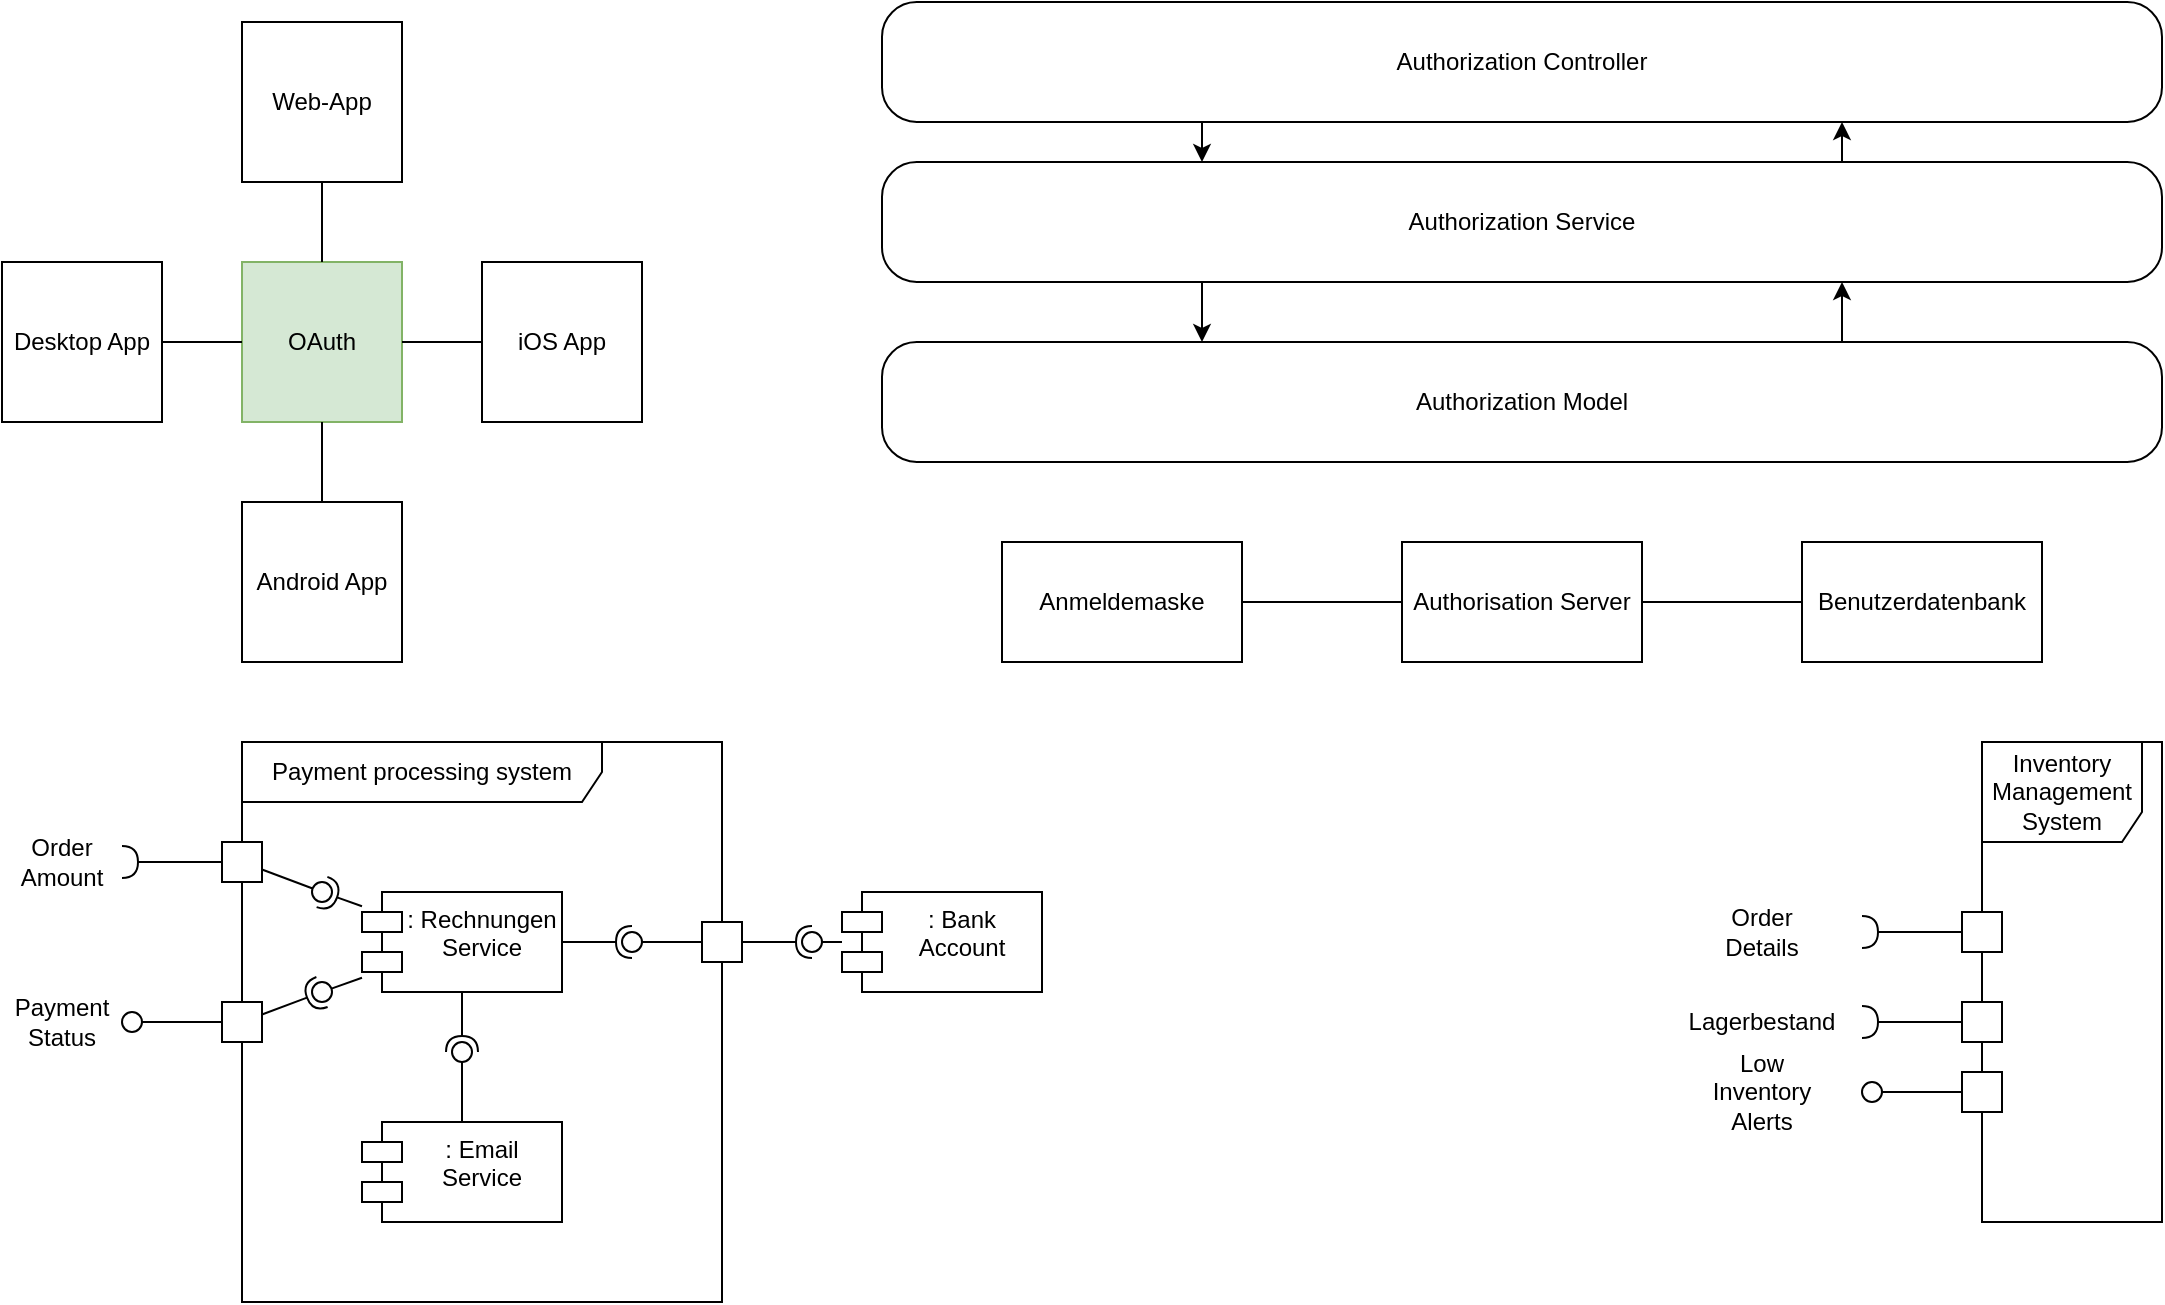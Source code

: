 <mxfile version="20.2.3" type="device"><diagram id="-1_J0isdK0IZgoc4lZAD" name="Page-1"><mxGraphModel dx="1738" dy="1180" grid="1" gridSize="10" guides="1" tooltips="1" connect="1" arrows="1" fold="1" page="1" pageScale="1" pageWidth="1169" pageHeight="827" math="0" shadow="0"><root><mxCell id="0"/><mxCell id="1" parent="0"/><mxCell id="jAhTCKIT36HicF4f20JL-57" style="edgeStyle=orthogonalEdgeStyle;rounded=0;orthogonalLoop=1;jettySize=auto;html=1;exitX=0.75;exitY=0;exitDx=0;exitDy=0;entryX=0.75;entryY=1;entryDx=0;entryDy=0;" edge="1" parent="1" source="Ky_ACbnMRRb4nIrYimET-12" target="Ky_ACbnMRRb4nIrYimET-26"><mxGeometry relative="1" as="geometry"/></mxCell><mxCell id="Ky_ACbnMRRb4nIrYimET-12" value="Authorization Model" style="rounded=1;whiteSpace=wrap;html=1;arcSize=29;" parent="1" vertex="1"><mxGeometry x="480" y="200" width="640" height="60" as="geometry"/></mxCell><mxCell id="jAhTCKIT36HicF4f20JL-55" style="edgeStyle=orthogonalEdgeStyle;rounded=0;orthogonalLoop=1;jettySize=auto;html=1;exitX=0.25;exitY=1;exitDx=0;exitDy=0;entryX=0.25;entryY=0;entryDx=0;entryDy=0;" edge="1" parent="1" source="Ky_ACbnMRRb4nIrYimET-13" target="Ky_ACbnMRRb4nIrYimET-26"><mxGeometry relative="1" as="geometry"/></mxCell><mxCell id="Ky_ACbnMRRb4nIrYimET-13" value="Authorization Controller" style="rounded=1;whiteSpace=wrap;html=1;arcSize=29;" parent="1" vertex="1"><mxGeometry x="480" y="30" width="640" height="60" as="geometry"/></mxCell><mxCell id="Ky_ACbnMRRb4nIrYimET-15" value="OAuth" style="whiteSpace=wrap;html=1;aspect=fixed;fillColor=#d5e8d4;strokeColor=#82b366;" parent="1" vertex="1"><mxGeometry x="160" y="160" width="80" height="80" as="geometry"/></mxCell><mxCell id="Ky_ACbnMRRb4nIrYimET-18" value="" style="edgeStyle=orthogonalEdgeStyle;rounded=0;orthogonalLoop=1;jettySize=auto;html=1;endArrow=none;endFill=0;" parent="1" source="Ky_ACbnMRRb4nIrYimET-17" target="Ky_ACbnMRRb4nIrYimET-15" edge="1"><mxGeometry relative="1" as="geometry"/></mxCell><mxCell id="Ky_ACbnMRRb4nIrYimET-17" value="iOS App" style="whiteSpace=wrap;html=1;aspect=fixed;" parent="1" vertex="1"><mxGeometry x="280" y="160" width="80" height="80" as="geometry"/></mxCell><mxCell id="Ky_ACbnMRRb4nIrYimET-20" value="" style="edgeStyle=orthogonalEdgeStyle;rounded=0;orthogonalLoop=1;jettySize=auto;html=1;endArrow=none;endFill=0;" parent="1" source="Ky_ACbnMRRb4nIrYimET-19" target="Ky_ACbnMRRb4nIrYimET-15" edge="1"><mxGeometry relative="1" as="geometry"/></mxCell><mxCell id="Ky_ACbnMRRb4nIrYimET-19" value="Android App" style="whiteSpace=wrap;html=1;aspect=fixed;" parent="1" vertex="1"><mxGeometry x="160" y="280" width="80" height="80" as="geometry"/></mxCell><mxCell id="Ky_ACbnMRRb4nIrYimET-22" style="edgeStyle=orthogonalEdgeStyle;rounded=0;orthogonalLoop=1;jettySize=auto;html=1;endArrow=none;endFill=0;" parent="1" source="Ky_ACbnMRRb4nIrYimET-21" target="Ky_ACbnMRRb4nIrYimET-15" edge="1"><mxGeometry relative="1" as="geometry"/></mxCell><mxCell id="Ky_ACbnMRRb4nIrYimET-21" value="Desktop App" style="whiteSpace=wrap;html=1;aspect=fixed;" parent="1" vertex="1"><mxGeometry x="40" y="160" width="80" height="80" as="geometry"/></mxCell><mxCell id="Ky_ACbnMRRb4nIrYimET-24" value="" style="edgeStyle=orthogonalEdgeStyle;rounded=0;orthogonalLoop=1;jettySize=auto;html=1;endArrow=none;endFill=0;" parent="1" source="Ky_ACbnMRRb4nIrYimET-23" target="Ky_ACbnMRRb4nIrYimET-15" edge="1"><mxGeometry relative="1" as="geometry"/></mxCell><mxCell id="Ky_ACbnMRRb4nIrYimET-23" value="Web-App" style="whiteSpace=wrap;html=1;aspect=fixed;" parent="1" vertex="1"><mxGeometry x="160" y="40" width="80" height="80" as="geometry"/></mxCell><mxCell id="jAhTCKIT36HicF4f20JL-56" style="edgeStyle=orthogonalEdgeStyle;rounded=0;orthogonalLoop=1;jettySize=auto;html=1;exitX=0.25;exitY=1;exitDx=0;exitDy=0;entryX=0.25;entryY=0;entryDx=0;entryDy=0;" edge="1" parent="1" source="Ky_ACbnMRRb4nIrYimET-26" target="Ky_ACbnMRRb4nIrYimET-12"><mxGeometry relative="1" as="geometry"/></mxCell><mxCell id="jAhTCKIT36HicF4f20JL-58" style="edgeStyle=orthogonalEdgeStyle;rounded=0;orthogonalLoop=1;jettySize=auto;html=1;exitX=0.75;exitY=0;exitDx=0;exitDy=0;entryX=0.75;entryY=1;entryDx=0;entryDy=0;" edge="1" parent="1" source="Ky_ACbnMRRb4nIrYimET-26" target="Ky_ACbnMRRb4nIrYimET-13"><mxGeometry relative="1" as="geometry"/></mxCell><mxCell id="Ky_ACbnMRRb4nIrYimET-26" value="Authorization Service" style="rounded=1;whiteSpace=wrap;html=1;arcSize=29;" parent="1" vertex="1"><mxGeometry x="480" y="110" width="640" height="60" as="geometry"/></mxCell><mxCell id="Ky_ACbnMRRb4nIrYimET-29" value="" style="edgeStyle=orthogonalEdgeStyle;rounded=0;orthogonalLoop=1;jettySize=auto;html=1;endArrow=none;endFill=0;" parent="1" source="Ky_ACbnMRRb4nIrYimET-27" target="Ky_ACbnMRRb4nIrYimET-28" edge="1"><mxGeometry relative="1" as="geometry"/></mxCell><mxCell id="Ky_ACbnMRRb4nIrYimET-27" value="Anmeldemaske" style="rounded=0;whiteSpace=wrap;html=1;" parent="1" vertex="1"><mxGeometry x="540" y="300" width="120" height="60" as="geometry"/></mxCell><mxCell id="Ky_ACbnMRRb4nIrYimET-31" value="" style="edgeStyle=orthogonalEdgeStyle;rounded=0;orthogonalLoop=1;jettySize=auto;html=1;endArrow=none;endFill=0;" parent="1" source="Ky_ACbnMRRb4nIrYimET-28" target="Ky_ACbnMRRb4nIrYimET-30" edge="1"><mxGeometry relative="1" as="geometry"/></mxCell><mxCell id="Ky_ACbnMRRb4nIrYimET-28" value="Authorisation Server" style="whiteSpace=wrap;html=1;rounded=0;" parent="1" vertex="1"><mxGeometry x="740" y="300" width="120" height="60" as="geometry"/></mxCell><mxCell id="Ky_ACbnMRRb4nIrYimET-30" value="Benutzerdatenbank" style="whiteSpace=wrap;html=1;rounded=0;" parent="1" vertex="1"><mxGeometry x="940" y="300" width="120" height="60" as="geometry"/></mxCell><mxCell id="Ky_ACbnMRRb4nIrYimET-35" value="Payment processing system" style="shape=umlFrame;whiteSpace=wrap;html=1;width=180;height=30;" parent="1" vertex="1"><mxGeometry x="160" y="400" width="240" height="280" as="geometry"/></mxCell><mxCell id="jAhTCKIT36HicF4f20JL-2" value=": Rechnungen&#10;Service" style="shape=module;align=left;spacingLeft=20;align=center;verticalAlign=top;" vertex="1" parent="1"><mxGeometry x="220" y="475" width="100" height="50" as="geometry"/></mxCell><mxCell id="jAhTCKIT36HicF4f20JL-6" value=": Bank&#10;Account" style="shape=module;align=left;spacingLeft=20;align=center;verticalAlign=top;" vertex="1" parent="1"><mxGeometry x="460" y="475" width="100" height="50" as="geometry"/></mxCell><mxCell id="jAhTCKIT36HicF4f20JL-11" value="" style="rounded=0;orthogonalLoop=1;jettySize=auto;html=1;endArrow=none;endFill=0;sketch=0;sourcePerimeterSpacing=0;targetPerimeterSpacing=0;" edge="1" target="jAhTCKIT36HicF4f20JL-13" parent="1" source="jAhTCKIT36HicF4f20JL-15"><mxGeometry relative="1" as="geometry"><mxPoint x="90" y="550" as="sourcePoint"/></mxGeometry></mxCell><mxCell id="jAhTCKIT36HicF4f20JL-12" value="" style="rounded=0;orthogonalLoop=1;jettySize=auto;html=1;endArrow=halfCircle;endFill=0;entryX=0.5;entryY=0.5;endSize=6;strokeWidth=1;sketch=0;" edge="1" target="jAhTCKIT36HicF4f20JL-13" parent="1" source="jAhTCKIT36HicF4f20JL-2"><mxGeometry relative="1" as="geometry"><mxPoint x="430" y="515" as="sourcePoint"/></mxGeometry></mxCell><mxCell id="jAhTCKIT36HicF4f20JL-13" value="" style="ellipse;whiteSpace=wrap;html=1;align=center;aspect=fixed;resizable=0;points=[];outlineConnect=0;sketch=0;" vertex="1" parent="1"><mxGeometry x="195" y="470" width="10" height="10" as="geometry"/></mxCell><mxCell id="jAhTCKIT36HicF4f20JL-15" value="" style="whiteSpace=wrap;html=1;aspect=fixed;" vertex="1" parent="1"><mxGeometry x="150" y="450" width="20" height="20" as="geometry"/></mxCell><mxCell id="jAhTCKIT36HicF4f20JL-16" value="" style="whiteSpace=wrap;html=1;aspect=fixed;" vertex="1" parent="1"><mxGeometry x="150" y="530" width="20" height="20" as="geometry"/></mxCell><mxCell id="jAhTCKIT36HicF4f20JL-17" value="" style="rounded=0;orthogonalLoop=1;jettySize=auto;html=1;endArrow=none;endFill=0;sketch=0;targetPerimeterSpacing=0;startArrow=none;" edge="1" parent="1" source="jAhTCKIT36HicF4f20JL-19"><mxGeometry relative="1" as="geometry"><mxPoint x="60" y="410" as="sourcePoint"/><mxPoint x="100" y="540" as="targetPoint"/></mxGeometry></mxCell><mxCell id="jAhTCKIT36HicF4f20JL-18" value="" style="rounded=0;orthogonalLoop=1;jettySize=auto;html=1;endArrow=halfCircle;endFill=0;endSize=6;strokeWidth=1;sketch=0;" edge="1" target="jAhTCKIT36HicF4f20JL-21" parent="1" source="jAhTCKIT36HicF4f20JL-15"><mxGeometry relative="1" as="geometry"><mxPoint x="260" y="585" as="sourcePoint"/><mxPoint x="60" y="460" as="targetPoint"/></mxGeometry></mxCell><mxCell id="jAhTCKIT36HicF4f20JL-19" value="" style="ellipse;whiteSpace=wrap;html=1;align=center;aspect=fixed;resizable=0;points=[];outlineConnect=0;sketch=0;" vertex="1" parent="1"><mxGeometry x="100" y="535" width="10" height="10" as="geometry"/></mxCell><mxCell id="jAhTCKIT36HicF4f20JL-20" value="" style="rounded=0;orthogonalLoop=1;jettySize=auto;html=1;endArrow=none;endFill=0;sketch=0;sourcePerimeterSpacing=0;" edge="1" parent="1" source="jAhTCKIT36HicF4f20JL-16" target="jAhTCKIT36HicF4f20JL-19"><mxGeometry relative="1" as="geometry"><mxPoint x="110" y="740" as="sourcePoint"/><mxPoint x="60" y="740" as="targetPoint"/></mxGeometry></mxCell><mxCell id="jAhTCKIT36HicF4f20JL-21" value="Order Amount" style="text;html=1;strokeColor=none;fillColor=none;align=center;verticalAlign=middle;whiteSpace=wrap;rounded=0;" vertex="1" parent="1"><mxGeometry x="40" y="445" width="60" height="30" as="geometry"/></mxCell><mxCell id="jAhTCKIT36HicF4f20JL-23" value="Payment Status" style="text;html=1;strokeColor=none;fillColor=none;align=center;verticalAlign=middle;whiteSpace=wrap;rounded=0;" vertex="1" parent="1"><mxGeometry x="40" y="525" width="60" height="30" as="geometry"/></mxCell><mxCell id="jAhTCKIT36HicF4f20JL-28" value="" style="rounded=0;orthogonalLoop=1;jettySize=auto;html=1;endArrow=none;endFill=0;sketch=0;sourcePerimeterSpacing=0;targetPerimeterSpacing=0;" edge="1" target="jAhTCKIT36HicF4f20JL-30" parent="1" source="jAhTCKIT36HicF4f20JL-35"><mxGeometry relative="1" as="geometry"><mxPoint x="440" y="510" as="sourcePoint"/></mxGeometry></mxCell><mxCell id="jAhTCKIT36HicF4f20JL-29" value="" style="rounded=0;orthogonalLoop=1;jettySize=auto;html=1;endArrow=halfCircle;endFill=0;entryX=0.5;entryY=0.5;endSize=6;strokeWidth=1;sketch=0;" edge="1" target="jAhTCKIT36HicF4f20JL-30" parent="1" source="jAhTCKIT36HicF4f20JL-2"><mxGeometry relative="1" as="geometry"><mxPoint x="310" y="535" as="sourcePoint"/></mxGeometry></mxCell><mxCell id="jAhTCKIT36HicF4f20JL-30" value="" style="ellipse;whiteSpace=wrap;html=1;align=center;aspect=fixed;resizable=0;points=[];outlineConnect=0;sketch=0;" vertex="1" parent="1"><mxGeometry x="350" y="495" width="10" height="10" as="geometry"/></mxCell><mxCell id="jAhTCKIT36HicF4f20JL-31" value="" style="rounded=0;orthogonalLoop=1;jettySize=auto;html=1;endArrow=none;endFill=0;sketch=0;sourcePerimeterSpacing=0;targetPerimeterSpacing=0;" edge="1" target="jAhTCKIT36HicF4f20JL-33" parent="1" source="jAhTCKIT36HicF4f20JL-2"><mxGeometry relative="1" as="geometry"><mxPoint x="180" y="740" as="sourcePoint"/></mxGeometry></mxCell><mxCell id="jAhTCKIT36HicF4f20JL-32" value="" style="rounded=0;orthogonalLoop=1;jettySize=auto;html=1;endArrow=halfCircle;endFill=0;entryX=0.5;entryY=0.5;endSize=6;strokeWidth=1;sketch=0;" edge="1" target="jAhTCKIT36HicF4f20JL-33" parent="1" source="jAhTCKIT36HicF4f20JL-16"><mxGeometry relative="1" as="geometry"><mxPoint x="220" y="740" as="sourcePoint"/></mxGeometry></mxCell><mxCell id="jAhTCKIT36HicF4f20JL-33" value="" style="ellipse;whiteSpace=wrap;html=1;align=center;aspect=fixed;resizable=0;points=[];outlineConnect=0;sketch=0;" vertex="1" parent="1"><mxGeometry x="195" y="520" width="10" height="10" as="geometry"/></mxCell><mxCell id="jAhTCKIT36HicF4f20JL-34" value="Inventory Management System" style="shape=umlFrame;whiteSpace=wrap;html=1;width=80;height=50;" vertex="1" parent="1"><mxGeometry x="1030" y="400" width="90" height="240" as="geometry"/></mxCell><mxCell id="jAhTCKIT36HicF4f20JL-35" value="" style="whiteSpace=wrap;html=1;aspect=fixed;" vertex="1" parent="1"><mxGeometry x="390" y="490" width="20" height="20" as="geometry"/></mxCell><mxCell id="jAhTCKIT36HicF4f20JL-36" value="" style="rounded=0;orthogonalLoop=1;jettySize=auto;html=1;endArrow=none;endFill=0;sketch=0;sourcePerimeterSpacing=0;targetPerimeterSpacing=0;" edge="1" target="jAhTCKIT36HicF4f20JL-38" parent="1" source="jAhTCKIT36HicF4f20JL-6"><mxGeometry relative="1" as="geometry"><mxPoint x="480" y="705" as="sourcePoint"/></mxGeometry></mxCell><mxCell id="jAhTCKIT36HicF4f20JL-37" value="" style="rounded=0;orthogonalLoop=1;jettySize=auto;html=1;endArrow=halfCircle;endFill=0;entryX=0.5;entryY=0.5;endSize=6;strokeWidth=1;sketch=0;" edge="1" target="jAhTCKIT36HicF4f20JL-38" parent="1" source="jAhTCKIT36HicF4f20JL-35"><mxGeometry relative="1" as="geometry"><mxPoint x="520" y="705" as="sourcePoint"/></mxGeometry></mxCell><mxCell id="jAhTCKIT36HicF4f20JL-38" value="" style="ellipse;whiteSpace=wrap;html=1;align=center;aspect=fixed;resizable=0;points=[];outlineConnect=0;sketch=0;" vertex="1" parent="1"><mxGeometry x="440" y="495" width="10" height="10" as="geometry"/></mxCell><mxCell id="jAhTCKIT36HicF4f20JL-39" value="" style="whiteSpace=wrap;html=1;aspect=fixed;" vertex="1" parent="1"><mxGeometry x="1020" y="485" width="20" height="20" as="geometry"/></mxCell><mxCell id="jAhTCKIT36HicF4f20JL-40" value="" style="whiteSpace=wrap;html=1;aspect=fixed;" vertex="1" parent="1"><mxGeometry x="1020" y="565" width="20" height="20" as="geometry"/></mxCell><mxCell id="jAhTCKIT36HicF4f20JL-41" value="" style="whiteSpace=wrap;html=1;aspect=fixed;" vertex="1" parent="1"><mxGeometry x="1020" y="530" width="20" height="20" as="geometry"/></mxCell><mxCell id="jAhTCKIT36HicF4f20JL-43" value="" style="rounded=0;orthogonalLoop=1;jettySize=auto;html=1;endArrow=none;endFill=0;sketch=0;sourcePerimeterSpacing=0;targetPerimeterSpacing=0;" edge="1" target="jAhTCKIT36HicF4f20JL-45" parent="1" source="jAhTCKIT36HicF4f20JL-40"><mxGeometry relative="1" as="geometry"><mxPoint x="850" y="400" as="sourcePoint"/></mxGeometry></mxCell><mxCell id="jAhTCKIT36HicF4f20JL-44" value="" style="rounded=0;orthogonalLoop=1;jettySize=auto;html=1;endArrow=halfCircle;endFill=0;endSize=6;strokeWidth=1;sketch=0;" edge="1" parent="1" source="jAhTCKIT36HicF4f20JL-39"><mxGeometry relative="1" as="geometry"><mxPoint x="970" y="507.5" as="sourcePoint"/><mxPoint x="970" y="495" as="targetPoint"/></mxGeometry></mxCell><mxCell id="jAhTCKIT36HicF4f20JL-45" value="" style="ellipse;whiteSpace=wrap;html=1;align=center;aspect=fixed;resizable=0;points=[];outlineConnect=0;sketch=0;" vertex="1" parent="1"><mxGeometry x="970" y="570" width="10" height="10" as="geometry"/></mxCell><mxCell id="jAhTCKIT36HicF4f20JL-46" value=": Email&#10;Service" style="shape=module;align=left;spacingLeft=20;align=center;verticalAlign=top;" vertex="1" parent="1"><mxGeometry x="220" y="590" width="100" height="50" as="geometry"/></mxCell><mxCell id="jAhTCKIT36HicF4f20JL-48" value="" style="rounded=0;orthogonalLoop=1;jettySize=auto;html=1;endArrow=none;endFill=0;sketch=0;sourcePerimeterSpacing=0;targetPerimeterSpacing=0;" edge="1" target="jAhTCKIT36HicF4f20JL-50" parent="1" source="jAhTCKIT36HicF4f20JL-46"><mxGeometry relative="1" as="geometry"><mxPoint x="410" y="485" as="sourcePoint"/></mxGeometry></mxCell><mxCell id="jAhTCKIT36HicF4f20JL-49" value="" style="rounded=0;orthogonalLoop=1;jettySize=auto;html=1;endArrow=halfCircle;endFill=0;entryX=0.5;entryY=0.5;endSize=6;strokeWidth=1;sketch=0;" edge="1" target="jAhTCKIT36HicF4f20JL-50" parent="1" source="jAhTCKIT36HicF4f20JL-2"><mxGeometry relative="1" as="geometry"><mxPoint x="450" y="485" as="sourcePoint"/></mxGeometry></mxCell><mxCell id="jAhTCKIT36HicF4f20JL-50" value="" style="ellipse;whiteSpace=wrap;html=1;align=center;aspect=fixed;resizable=0;points=[];outlineConnect=0;sketch=0;" vertex="1" parent="1"><mxGeometry x="265" y="550" width="10" height="10" as="geometry"/></mxCell><mxCell id="jAhTCKIT36HicF4f20JL-51" value="Low Inventory Alerts" style="text;html=1;strokeColor=none;fillColor=none;align=center;verticalAlign=middle;whiteSpace=wrap;rounded=0;" vertex="1" parent="1"><mxGeometry x="890" y="560" width="60" height="30" as="geometry"/></mxCell><mxCell id="jAhTCKIT36HicF4f20JL-52" value="Order Details" style="text;html=1;strokeColor=none;fillColor=none;align=center;verticalAlign=middle;whiteSpace=wrap;rounded=0;" vertex="1" parent="1"><mxGeometry x="890" y="480" width="60" height="30" as="geometry"/></mxCell><mxCell id="jAhTCKIT36HicF4f20JL-53" value="" style="rounded=0;orthogonalLoop=1;jettySize=auto;html=1;endArrow=halfCircle;endFill=0;endSize=6;strokeWidth=1;sketch=0;" edge="1" parent="1" source="jAhTCKIT36HicF4f20JL-41"><mxGeometry relative="1" as="geometry"><mxPoint x="1030" y="505.0" as="sourcePoint"/><mxPoint x="970" y="540" as="targetPoint"/></mxGeometry></mxCell><mxCell id="jAhTCKIT36HicF4f20JL-54" value="Lagerbestand" style="text;html=1;strokeColor=none;fillColor=none;align=center;verticalAlign=middle;whiteSpace=wrap;rounded=0;" vertex="1" parent="1"><mxGeometry x="890" y="525" width="60" height="30" as="geometry"/></mxCell></root></mxGraphModel></diagram></mxfile>